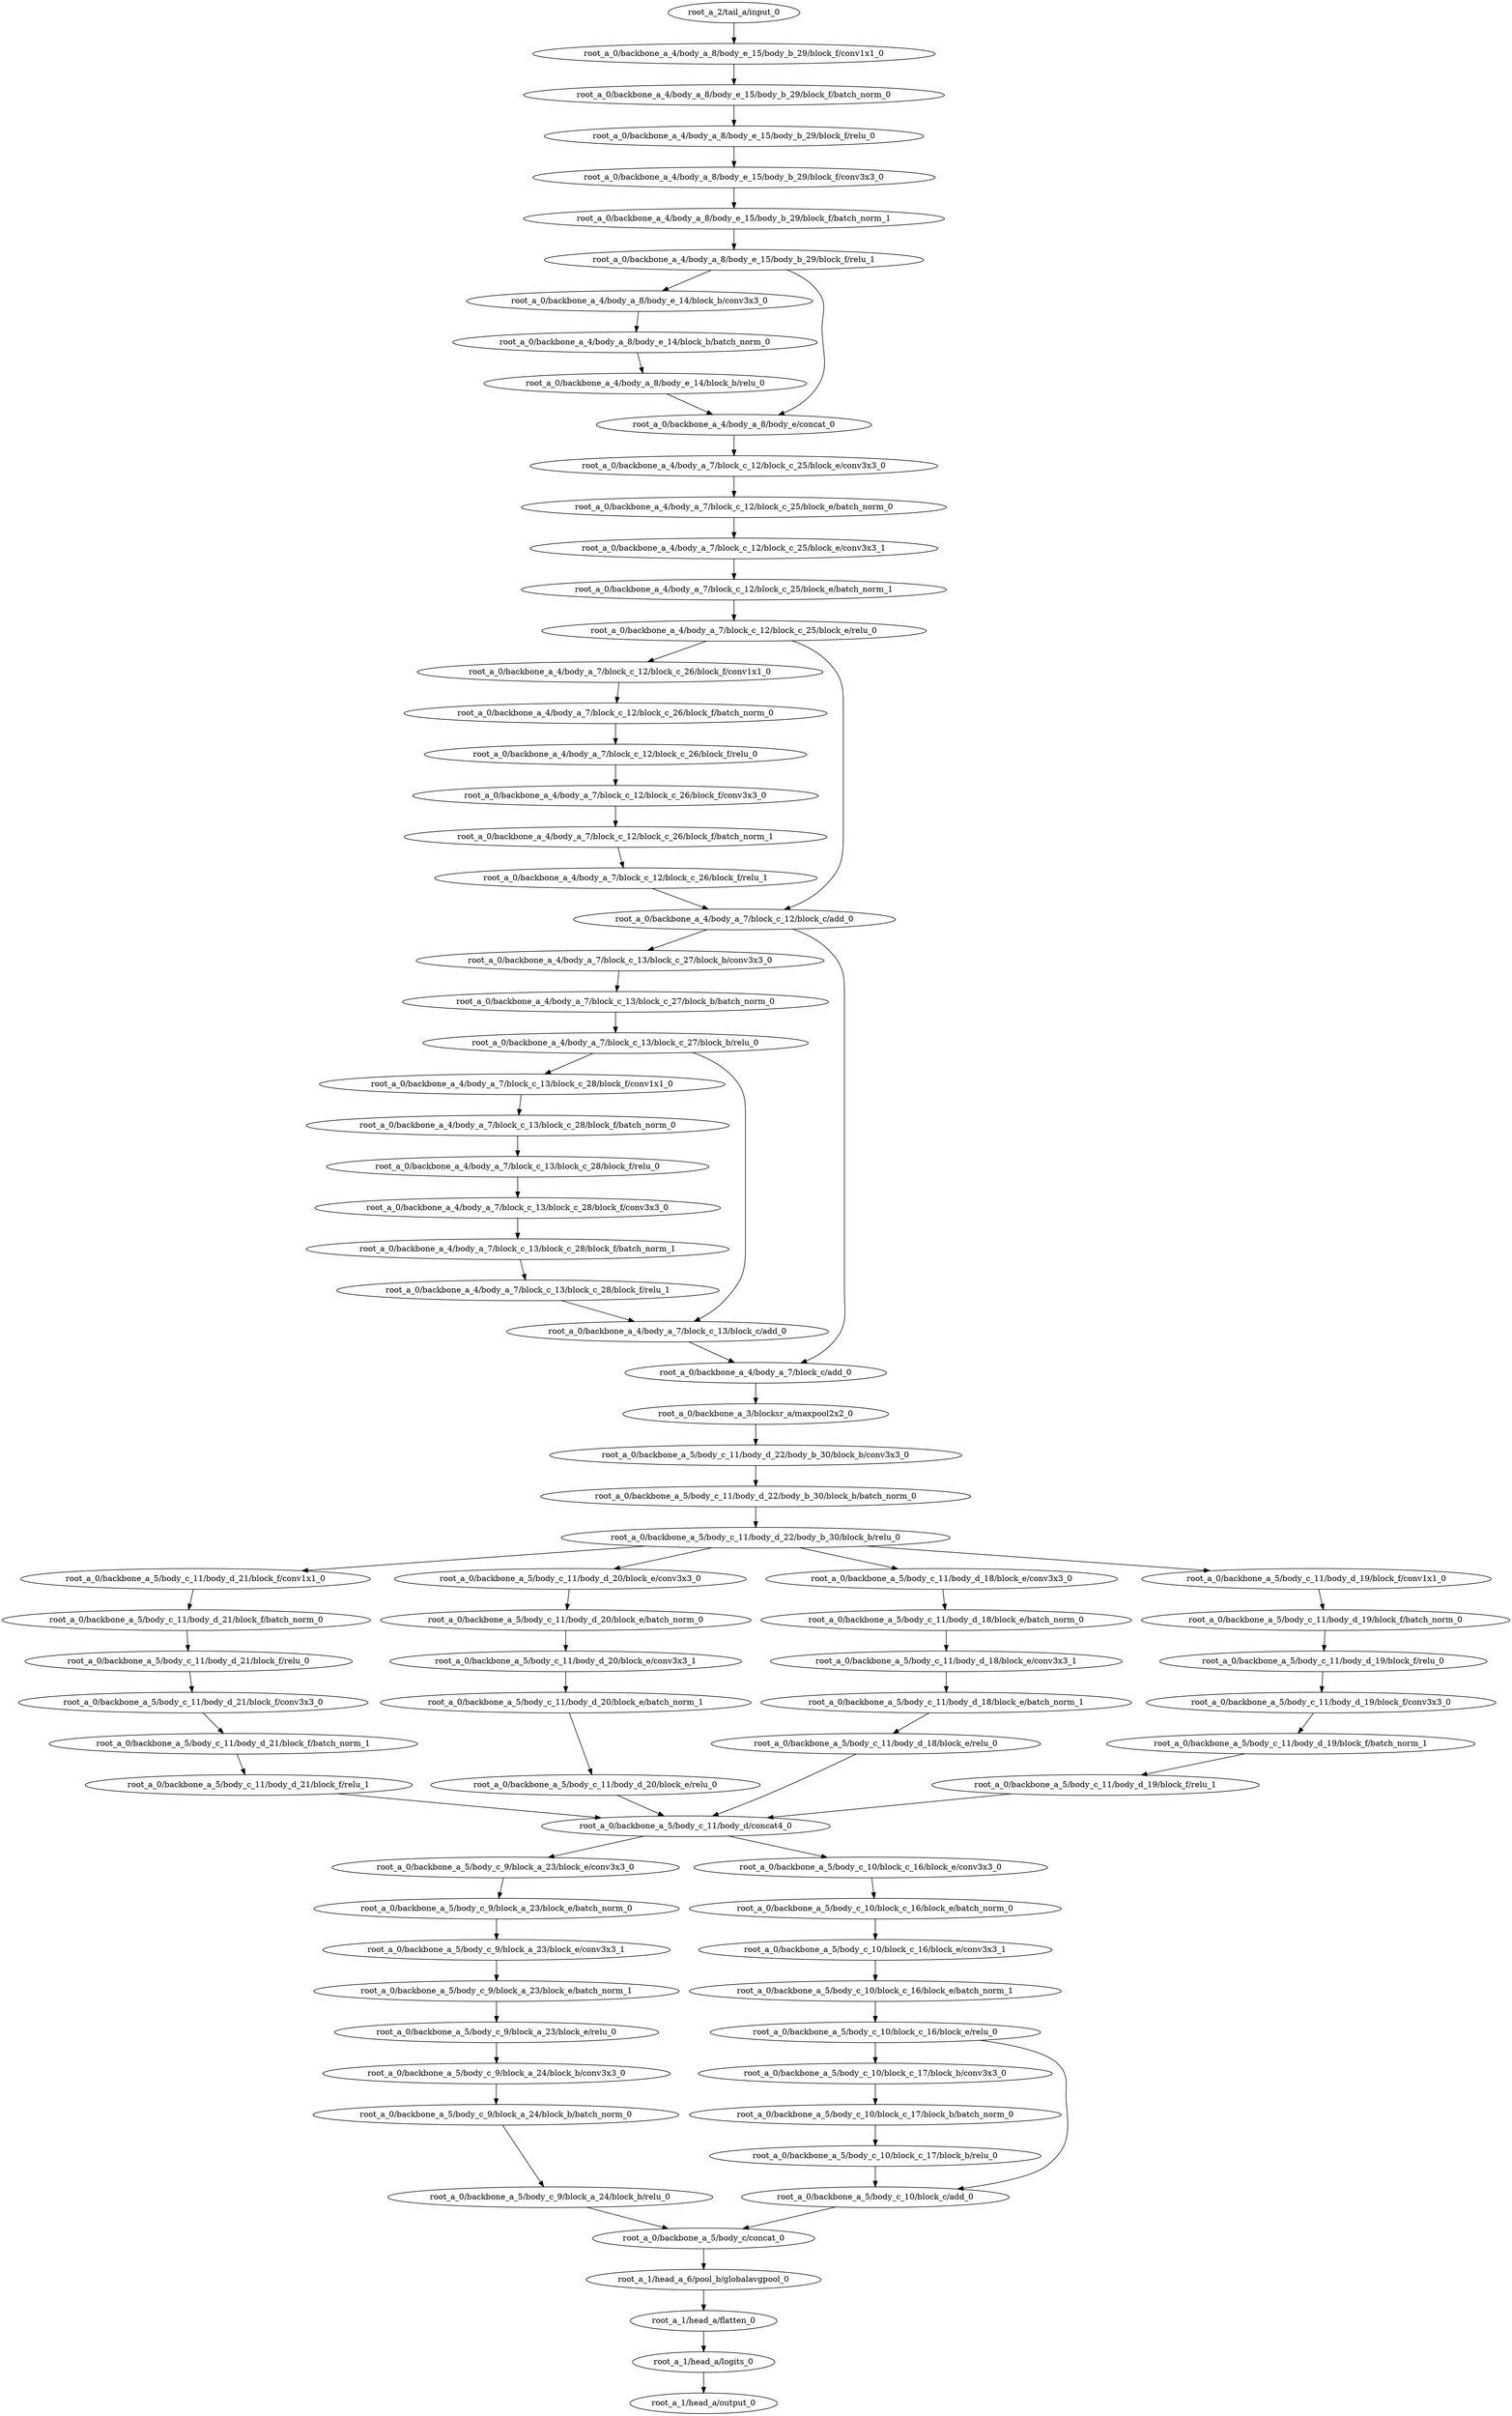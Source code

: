 digraph root_a {
	"root_a_2/tail_a/input_0"
	"root_a_0/backbone_a_4/body_a_8/body_e_15/body_b_29/block_f/conv1x1_0"
	"root_a_0/backbone_a_4/body_a_8/body_e_15/body_b_29/block_f/batch_norm_0"
	"root_a_0/backbone_a_4/body_a_8/body_e_15/body_b_29/block_f/relu_0"
	"root_a_0/backbone_a_4/body_a_8/body_e_15/body_b_29/block_f/conv3x3_0"
	"root_a_0/backbone_a_4/body_a_8/body_e_15/body_b_29/block_f/batch_norm_1"
	"root_a_0/backbone_a_4/body_a_8/body_e_15/body_b_29/block_f/relu_1"
	"root_a_0/backbone_a_4/body_a_8/body_e_14/block_b/conv3x3_0"
	"root_a_0/backbone_a_4/body_a_8/body_e_14/block_b/batch_norm_0"
	"root_a_0/backbone_a_4/body_a_8/body_e_14/block_b/relu_0"
	"root_a_0/backbone_a_4/body_a_8/body_e/concat_0"
	"root_a_0/backbone_a_4/body_a_7/block_c_12/block_c_25/block_e/conv3x3_0"
	"root_a_0/backbone_a_4/body_a_7/block_c_12/block_c_25/block_e/batch_norm_0"
	"root_a_0/backbone_a_4/body_a_7/block_c_12/block_c_25/block_e/conv3x3_1"
	"root_a_0/backbone_a_4/body_a_7/block_c_12/block_c_25/block_e/batch_norm_1"
	"root_a_0/backbone_a_4/body_a_7/block_c_12/block_c_25/block_e/relu_0"
	"root_a_0/backbone_a_4/body_a_7/block_c_12/block_c_26/block_f/conv1x1_0"
	"root_a_0/backbone_a_4/body_a_7/block_c_12/block_c_26/block_f/batch_norm_0"
	"root_a_0/backbone_a_4/body_a_7/block_c_12/block_c_26/block_f/relu_0"
	"root_a_0/backbone_a_4/body_a_7/block_c_12/block_c_26/block_f/conv3x3_0"
	"root_a_0/backbone_a_4/body_a_7/block_c_12/block_c_26/block_f/batch_norm_1"
	"root_a_0/backbone_a_4/body_a_7/block_c_12/block_c_26/block_f/relu_1"
	"root_a_0/backbone_a_4/body_a_7/block_c_12/block_c/add_0"
	"root_a_0/backbone_a_4/body_a_7/block_c_13/block_c_27/block_b/conv3x3_0"
	"root_a_0/backbone_a_4/body_a_7/block_c_13/block_c_27/block_b/batch_norm_0"
	"root_a_0/backbone_a_4/body_a_7/block_c_13/block_c_27/block_b/relu_0"
	"root_a_0/backbone_a_4/body_a_7/block_c_13/block_c_28/block_f/conv1x1_0"
	"root_a_0/backbone_a_4/body_a_7/block_c_13/block_c_28/block_f/batch_norm_0"
	"root_a_0/backbone_a_4/body_a_7/block_c_13/block_c_28/block_f/relu_0"
	"root_a_0/backbone_a_4/body_a_7/block_c_13/block_c_28/block_f/conv3x3_0"
	"root_a_0/backbone_a_4/body_a_7/block_c_13/block_c_28/block_f/batch_norm_1"
	"root_a_0/backbone_a_4/body_a_7/block_c_13/block_c_28/block_f/relu_1"
	"root_a_0/backbone_a_4/body_a_7/block_c_13/block_c/add_0"
	"root_a_0/backbone_a_4/body_a_7/block_c/add_0"
	"root_a_0/backbone_a_3/blocksr_a/maxpool2x2_0"
	"root_a_0/backbone_a_5/body_c_11/body_d_22/body_b_30/block_b/conv3x3_0"
	"root_a_0/backbone_a_5/body_c_11/body_d_22/body_b_30/block_b/batch_norm_0"
	"root_a_0/backbone_a_5/body_c_11/body_d_22/body_b_30/block_b/relu_0"
	"root_a_0/backbone_a_5/body_c_11/body_d_21/block_f/conv1x1_0"
	"root_a_0/backbone_a_5/body_c_11/body_d_21/block_f/batch_norm_0"
	"root_a_0/backbone_a_5/body_c_11/body_d_21/block_f/relu_0"
	"root_a_0/backbone_a_5/body_c_11/body_d_21/block_f/conv3x3_0"
	"root_a_0/backbone_a_5/body_c_11/body_d_21/block_f/batch_norm_1"
	"root_a_0/backbone_a_5/body_c_11/body_d_21/block_f/relu_1"
	"root_a_0/backbone_a_5/body_c_11/body_d_20/block_e/conv3x3_0"
	"root_a_0/backbone_a_5/body_c_11/body_d_20/block_e/batch_norm_0"
	"root_a_0/backbone_a_5/body_c_11/body_d_20/block_e/conv3x3_1"
	"root_a_0/backbone_a_5/body_c_11/body_d_20/block_e/batch_norm_1"
	"root_a_0/backbone_a_5/body_c_11/body_d_20/block_e/relu_0"
	"root_a_0/backbone_a_5/body_c_11/body_d_18/block_e/conv3x3_0"
	"root_a_0/backbone_a_5/body_c_11/body_d_18/block_e/batch_norm_0"
	"root_a_0/backbone_a_5/body_c_11/body_d_18/block_e/conv3x3_1"
	"root_a_0/backbone_a_5/body_c_11/body_d_18/block_e/batch_norm_1"
	"root_a_0/backbone_a_5/body_c_11/body_d_18/block_e/relu_0"
	"root_a_0/backbone_a_5/body_c_11/body_d_19/block_f/conv1x1_0"
	"root_a_0/backbone_a_5/body_c_11/body_d_19/block_f/batch_norm_0"
	"root_a_0/backbone_a_5/body_c_11/body_d_19/block_f/relu_0"
	"root_a_0/backbone_a_5/body_c_11/body_d_19/block_f/conv3x3_0"
	"root_a_0/backbone_a_5/body_c_11/body_d_19/block_f/batch_norm_1"
	"root_a_0/backbone_a_5/body_c_11/body_d_19/block_f/relu_1"
	"root_a_0/backbone_a_5/body_c_11/body_d/concat4_0"
	"root_a_0/backbone_a_5/body_c_9/block_a_23/block_e/conv3x3_0"
	"root_a_0/backbone_a_5/body_c_9/block_a_23/block_e/batch_norm_0"
	"root_a_0/backbone_a_5/body_c_9/block_a_23/block_e/conv3x3_1"
	"root_a_0/backbone_a_5/body_c_9/block_a_23/block_e/batch_norm_1"
	"root_a_0/backbone_a_5/body_c_9/block_a_23/block_e/relu_0"
	"root_a_0/backbone_a_5/body_c_9/block_a_24/block_b/conv3x3_0"
	"root_a_0/backbone_a_5/body_c_9/block_a_24/block_b/batch_norm_0"
	"root_a_0/backbone_a_5/body_c_9/block_a_24/block_b/relu_0"
	"root_a_0/backbone_a_5/body_c_10/block_c_16/block_e/conv3x3_0"
	"root_a_0/backbone_a_5/body_c_10/block_c_16/block_e/batch_norm_0"
	"root_a_0/backbone_a_5/body_c_10/block_c_16/block_e/conv3x3_1"
	"root_a_0/backbone_a_5/body_c_10/block_c_16/block_e/batch_norm_1"
	"root_a_0/backbone_a_5/body_c_10/block_c_16/block_e/relu_0"
	"root_a_0/backbone_a_5/body_c_10/block_c_17/block_b/conv3x3_0"
	"root_a_0/backbone_a_5/body_c_10/block_c_17/block_b/batch_norm_0"
	"root_a_0/backbone_a_5/body_c_10/block_c_17/block_b/relu_0"
	"root_a_0/backbone_a_5/body_c_10/block_c/add_0"
	"root_a_0/backbone_a_5/body_c/concat_0"
	"root_a_1/head_a_6/pool_b/globalavgpool_0"
	"root_a_1/head_a/flatten_0"
	"root_a_1/head_a/logits_0"
	"root_a_1/head_a/output_0"

	"root_a_2/tail_a/input_0" -> "root_a_0/backbone_a_4/body_a_8/body_e_15/body_b_29/block_f/conv1x1_0"
	"root_a_0/backbone_a_4/body_a_8/body_e_15/body_b_29/block_f/conv1x1_0" -> "root_a_0/backbone_a_4/body_a_8/body_e_15/body_b_29/block_f/batch_norm_0"
	"root_a_0/backbone_a_4/body_a_8/body_e_15/body_b_29/block_f/batch_norm_0" -> "root_a_0/backbone_a_4/body_a_8/body_e_15/body_b_29/block_f/relu_0"
	"root_a_0/backbone_a_4/body_a_8/body_e_15/body_b_29/block_f/relu_0" -> "root_a_0/backbone_a_4/body_a_8/body_e_15/body_b_29/block_f/conv3x3_0"
	"root_a_0/backbone_a_4/body_a_8/body_e_15/body_b_29/block_f/conv3x3_0" -> "root_a_0/backbone_a_4/body_a_8/body_e_15/body_b_29/block_f/batch_norm_1"
	"root_a_0/backbone_a_4/body_a_8/body_e_15/body_b_29/block_f/batch_norm_1" -> "root_a_0/backbone_a_4/body_a_8/body_e_15/body_b_29/block_f/relu_1"
	"root_a_0/backbone_a_4/body_a_8/body_e_15/body_b_29/block_f/relu_1" -> "root_a_0/backbone_a_4/body_a_8/body_e_14/block_b/conv3x3_0"
	"root_a_0/backbone_a_4/body_a_8/body_e_14/block_b/conv3x3_0" -> "root_a_0/backbone_a_4/body_a_8/body_e_14/block_b/batch_norm_0"
	"root_a_0/backbone_a_4/body_a_8/body_e_14/block_b/batch_norm_0" -> "root_a_0/backbone_a_4/body_a_8/body_e_14/block_b/relu_0"
	"root_a_0/backbone_a_4/body_a_8/body_e_14/block_b/relu_0" -> "root_a_0/backbone_a_4/body_a_8/body_e/concat_0"
	"root_a_0/backbone_a_4/body_a_8/body_e_15/body_b_29/block_f/relu_1" -> "root_a_0/backbone_a_4/body_a_8/body_e/concat_0"
	"root_a_0/backbone_a_4/body_a_8/body_e/concat_0" -> "root_a_0/backbone_a_4/body_a_7/block_c_12/block_c_25/block_e/conv3x3_0"
	"root_a_0/backbone_a_4/body_a_7/block_c_12/block_c_25/block_e/conv3x3_0" -> "root_a_0/backbone_a_4/body_a_7/block_c_12/block_c_25/block_e/batch_norm_0"
	"root_a_0/backbone_a_4/body_a_7/block_c_12/block_c_25/block_e/batch_norm_0" -> "root_a_0/backbone_a_4/body_a_7/block_c_12/block_c_25/block_e/conv3x3_1"
	"root_a_0/backbone_a_4/body_a_7/block_c_12/block_c_25/block_e/conv3x3_1" -> "root_a_0/backbone_a_4/body_a_7/block_c_12/block_c_25/block_e/batch_norm_1"
	"root_a_0/backbone_a_4/body_a_7/block_c_12/block_c_25/block_e/batch_norm_1" -> "root_a_0/backbone_a_4/body_a_7/block_c_12/block_c_25/block_e/relu_0"
	"root_a_0/backbone_a_4/body_a_7/block_c_12/block_c_25/block_e/relu_0" -> "root_a_0/backbone_a_4/body_a_7/block_c_12/block_c_26/block_f/conv1x1_0"
	"root_a_0/backbone_a_4/body_a_7/block_c_12/block_c_26/block_f/conv1x1_0" -> "root_a_0/backbone_a_4/body_a_7/block_c_12/block_c_26/block_f/batch_norm_0"
	"root_a_0/backbone_a_4/body_a_7/block_c_12/block_c_26/block_f/batch_norm_0" -> "root_a_0/backbone_a_4/body_a_7/block_c_12/block_c_26/block_f/relu_0"
	"root_a_0/backbone_a_4/body_a_7/block_c_12/block_c_26/block_f/relu_0" -> "root_a_0/backbone_a_4/body_a_7/block_c_12/block_c_26/block_f/conv3x3_0"
	"root_a_0/backbone_a_4/body_a_7/block_c_12/block_c_26/block_f/conv3x3_0" -> "root_a_0/backbone_a_4/body_a_7/block_c_12/block_c_26/block_f/batch_norm_1"
	"root_a_0/backbone_a_4/body_a_7/block_c_12/block_c_26/block_f/batch_norm_1" -> "root_a_0/backbone_a_4/body_a_7/block_c_12/block_c_26/block_f/relu_1"
	"root_a_0/backbone_a_4/body_a_7/block_c_12/block_c_25/block_e/relu_0" -> "root_a_0/backbone_a_4/body_a_7/block_c_12/block_c/add_0"
	"root_a_0/backbone_a_4/body_a_7/block_c_12/block_c_26/block_f/relu_1" -> "root_a_0/backbone_a_4/body_a_7/block_c_12/block_c/add_0"
	"root_a_0/backbone_a_4/body_a_7/block_c_12/block_c/add_0" -> "root_a_0/backbone_a_4/body_a_7/block_c_13/block_c_27/block_b/conv3x3_0"
	"root_a_0/backbone_a_4/body_a_7/block_c_13/block_c_27/block_b/conv3x3_0" -> "root_a_0/backbone_a_4/body_a_7/block_c_13/block_c_27/block_b/batch_norm_0"
	"root_a_0/backbone_a_4/body_a_7/block_c_13/block_c_27/block_b/batch_norm_0" -> "root_a_0/backbone_a_4/body_a_7/block_c_13/block_c_27/block_b/relu_0"
	"root_a_0/backbone_a_4/body_a_7/block_c_13/block_c_27/block_b/relu_0" -> "root_a_0/backbone_a_4/body_a_7/block_c_13/block_c_28/block_f/conv1x1_0"
	"root_a_0/backbone_a_4/body_a_7/block_c_13/block_c_28/block_f/conv1x1_0" -> "root_a_0/backbone_a_4/body_a_7/block_c_13/block_c_28/block_f/batch_norm_0"
	"root_a_0/backbone_a_4/body_a_7/block_c_13/block_c_28/block_f/batch_norm_0" -> "root_a_0/backbone_a_4/body_a_7/block_c_13/block_c_28/block_f/relu_0"
	"root_a_0/backbone_a_4/body_a_7/block_c_13/block_c_28/block_f/relu_0" -> "root_a_0/backbone_a_4/body_a_7/block_c_13/block_c_28/block_f/conv3x3_0"
	"root_a_0/backbone_a_4/body_a_7/block_c_13/block_c_28/block_f/conv3x3_0" -> "root_a_0/backbone_a_4/body_a_7/block_c_13/block_c_28/block_f/batch_norm_1"
	"root_a_0/backbone_a_4/body_a_7/block_c_13/block_c_28/block_f/batch_norm_1" -> "root_a_0/backbone_a_4/body_a_7/block_c_13/block_c_28/block_f/relu_1"
	"root_a_0/backbone_a_4/body_a_7/block_c_13/block_c_28/block_f/relu_1" -> "root_a_0/backbone_a_4/body_a_7/block_c_13/block_c/add_0"
	"root_a_0/backbone_a_4/body_a_7/block_c_13/block_c_27/block_b/relu_0" -> "root_a_0/backbone_a_4/body_a_7/block_c_13/block_c/add_0"
	"root_a_0/backbone_a_4/body_a_7/block_c_13/block_c/add_0" -> "root_a_0/backbone_a_4/body_a_7/block_c/add_0"
	"root_a_0/backbone_a_4/body_a_7/block_c_12/block_c/add_0" -> "root_a_0/backbone_a_4/body_a_7/block_c/add_0"
	"root_a_0/backbone_a_4/body_a_7/block_c/add_0" -> "root_a_0/backbone_a_3/blocksr_a/maxpool2x2_0"
	"root_a_0/backbone_a_3/blocksr_a/maxpool2x2_0" -> "root_a_0/backbone_a_5/body_c_11/body_d_22/body_b_30/block_b/conv3x3_0"
	"root_a_0/backbone_a_5/body_c_11/body_d_22/body_b_30/block_b/conv3x3_0" -> "root_a_0/backbone_a_5/body_c_11/body_d_22/body_b_30/block_b/batch_norm_0"
	"root_a_0/backbone_a_5/body_c_11/body_d_22/body_b_30/block_b/batch_norm_0" -> "root_a_0/backbone_a_5/body_c_11/body_d_22/body_b_30/block_b/relu_0"
	"root_a_0/backbone_a_5/body_c_11/body_d_22/body_b_30/block_b/relu_0" -> "root_a_0/backbone_a_5/body_c_11/body_d_21/block_f/conv1x1_0"
	"root_a_0/backbone_a_5/body_c_11/body_d_21/block_f/conv1x1_0" -> "root_a_0/backbone_a_5/body_c_11/body_d_21/block_f/batch_norm_0"
	"root_a_0/backbone_a_5/body_c_11/body_d_21/block_f/batch_norm_0" -> "root_a_0/backbone_a_5/body_c_11/body_d_21/block_f/relu_0"
	"root_a_0/backbone_a_5/body_c_11/body_d_21/block_f/relu_0" -> "root_a_0/backbone_a_5/body_c_11/body_d_21/block_f/conv3x3_0"
	"root_a_0/backbone_a_5/body_c_11/body_d_21/block_f/conv3x3_0" -> "root_a_0/backbone_a_5/body_c_11/body_d_21/block_f/batch_norm_1"
	"root_a_0/backbone_a_5/body_c_11/body_d_21/block_f/batch_norm_1" -> "root_a_0/backbone_a_5/body_c_11/body_d_21/block_f/relu_1"
	"root_a_0/backbone_a_5/body_c_11/body_d_22/body_b_30/block_b/relu_0" -> "root_a_0/backbone_a_5/body_c_11/body_d_20/block_e/conv3x3_0"
	"root_a_0/backbone_a_5/body_c_11/body_d_20/block_e/conv3x3_0" -> "root_a_0/backbone_a_5/body_c_11/body_d_20/block_e/batch_norm_0"
	"root_a_0/backbone_a_5/body_c_11/body_d_20/block_e/batch_norm_0" -> "root_a_0/backbone_a_5/body_c_11/body_d_20/block_e/conv3x3_1"
	"root_a_0/backbone_a_5/body_c_11/body_d_20/block_e/conv3x3_1" -> "root_a_0/backbone_a_5/body_c_11/body_d_20/block_e/batch_norm_1"
	"root_a_0/backbone_a_5/body_c_11/body_d_20/block_e/batch_norm_1" -> "root_a_0/backbone_a_5/body_c_11/body_d_20/block_e/relu_0"
	"root_a_0/backbone_a_5/body_c_11/body_d_22/body_b_30/block_b/relu_0" -> "root_a_0/backbone_a_5/body_c_11/body_d_18/block_e/conv3x3_0"
	"root_a_0/backbone_a_5/body_c_11/body_d_18/block_e/conv3x3_0" -> "root_a_0/backbone_a_5/body_c_11/body_d_18/block_e/batch_norm_0"
	"root_a_0/backbone_a_5/body_c_11/body_d_18/block_e/batch_norm_0" -> "root_a_0/backbone_a_5/body_c_11/body_d_18/block_e/conv3x3_1"
	"root_a_0/backbone_a_5/body_c_11/body_d_18/block_e/conv3x3_1" -> "root_a_0/backbone_a_5/body_c_11/body_d_18/block_e/batch_norm_1"
	"root_a_0/backbone_a_5/body_c_11/body_d_18/block_e/batch_norm_1" -> "root_a_0/backbone_a_5/body_c_11/body_d_18/block_e/relu_0"
	"root_a_0/backbone_a_5/body_c_11/body_d_22/body_b_30/block_b/relu_0" -> "root_a_0/backbone_a_5/body_c_11/body_d_19/block_f/conv1x1_0"
	"root_a_0/backbone_a_5/body_c_11/body_d_19/block_f/conv1x1_0" -> "root_a_0/backbone_a_5/body_c_11/body_d_19/block_f/batch_norm_0"
	"root_a_0/backbone_a_5/body_c_11/body_d_19/block_f/batch_norm_0" -> "root_a_0/backbone_a_5/body_c_11/body_d_19/block_f/relu_0"
	"root_a_0/backbone_a_5/body_c_11/body_d_19/block_f/relu_0" -> "root_a_0/backbone_a_5/body_c_11/body_d_19/block_f/conv3x3_0"
	"root_a_0/backbone_a_5/body_c_11/body_d_19/block_f/conv3x3_0" -> "root_a_0/backbone_a_5/body_c_11/body_d_19/block_f/batch_norm_1"
	"root_a_0/backbone_a_5/body_c_11/body_d_19/block_f/batch_norm_1" -> "root_a_0/backbone_a_5/body_c_11/body_d_19/block_f/relu_1"
	"root_a_0/backbone_a_5/body_c_11/body_d_21/block_f/relu_1" -> "root_a_0/backbone_a_5/body_c_11/body_d/concat4_0"
	"root_a_0/backbone_a_5/body_c_11/body_d_20/block_e/relu_0" -> "root_a_0/backbone_a_5/body_c_11/body_d/concat4_0"
	"root_a_0/backbone_a_5/body_c_11/body_d_18/block_e/relu_0" -> "root_a_0/backbone_a_5/body_c_11/body_d/concat4_0"
	"root_a_0/backbone_a_5/body_c_11/body_d_19/block_f/relu_1" -> "root_a_0/backbone_a_5/body_c_11/body_d/concat4_0"
	"root_a_0/backbone_a_5/body_c_11/body_d/concat4_0" -> "root_a_0/backbone_a_5/body_c_9/block_a_23/block_e/conv3x3_0"
	"root_a_0/backbone_a_5/body_c_9/block_a_23/block_e/conv3x3_0" -> "root_a_0/backbone_a_5/body_c_9/block_a_23/block_e/batch_norm_0"
	"root_a_0/backbone_a_5/body_c_9/block_a_23/block_e/batch_norm_0" -> "root_a_0/backbone_a_5/body_c_9/block_a_23/block_e/conv3x3_1"
	"root_a_0/backbone_a_5/body_c_9/block_a_23/block_e/conv3x3_1" -> "root_a_0/backbone_a_5/body_c_9/block_a_23/block_e/batch_norm_1"
	"root_a_0/backbone_a_5/body_c_9/block_a_23/block_e/batch_norm_1" -> "root_a_0/backbone_a_5/body_c_9/block_a_23/block_e/relu_0"
	"root_a_0/backbone_a_5/body_c_9/block_a_23/block_e/relu_0" -> "root_a_0/backbone_a_5/body_c_9/block_a_24/block_b/conv3x3_0"
	"root_a_0/backbone_a_5/body_c_9/block_a_24/block_b/conv3x3_0" -> "root_a_0/backbone_a_5/body_c_9/block_a_24/block_b/batch_norm_0"
	"root_a_0/backbone_a_5/body_c_9/block_a_24/block_b/batch_norm_0" -> "root_a_0/backbone_a_5/body_c_9/block_a_24/block_b/relu_0"
	"root_a_0/backbone_a_5/body_c_11/body_d/concat4_0" -> "root_a_0/backbone_a_5/body_c_10/block_c_16/block_e/conv3x3_0"
	"root_a_0/backbone_a_5/body_c_10/block_c_16/block_e/conv3x3_0" -> "root_a_0/backbone_a_5/body_c_10/block_c_16/block_e/batch_norm_0"
	"root_a_0/backbone_a_5/body_c_10/block_c_16/block_e/batch_norm_0" -> "root_a_0/backbone_a_5/body_c_10/block_c_16/block_e/conv3x3_1"
	"root_a_0/backbone_a_5/body_c_10/block_c_16/block_e/conv3x3_1" -> "root_a_0/backbone_a_5/body_c_10/block_c_16/block_e/batch_norm_1"
	"root_a_0/backbone_a_5/body_c_10/block_c_16/block_e/batch_norm_1" -> "root_a_0/backbone_a_5/body_c_10/block_c_16/block_e/relu_0"
	"root_a_0/backbone_a_5/body_c_10/block_c_16/block_e/relu_0" -> "root_a_0/backbone_a_5/body_c_10/block_c_17/block_b/conv3x3_0"
	"root_a_0/backbone_a_5/body_c_10/block_c_17/block_b/conv3x3_0" -> "root_a_0/backbone_a_5/body_c_10/block_c_17/block_b/batch_norm_0"
	"root_a_0/backbone_a_5/body_c_10/block_c_17/block_b/batch_norm_0" -> "root_a_0/backbone_a_5/body_c_10/block_c_17/block_b/relu_0"
	"root_a_0/backbone_a_5/body_c_10/block_c_17/block_b/relu_0" -> "root_a_0/backbone_a_5/body_c_10/block_c/add_0"
	"root_a_0/backbone_a_5/body_c_10/block_c_16/block_e/relu_0" -> "root_a_0/backbone_a_5/body_c_10/block_c/add_0"
	"root_a_0/backbone_a_5/body_c_9/block_a_24/block_b/relu_0" -> "root_a_0/backbone_a_5/body_c/concat_0"
	"root_a_0/backbone_a_5/body_c_10/block_c/add_0" -> "root_a_0/backbone_a_5/body_c/concat_0"
	"root_a_0/backbone_a_5/body_c/concat_0" -> "root_a_1/head_a_6/pool_b/globalavgpool_0"
	"root_a_1/head_a_6/pool_b/globalavgpool_0" -> "root_a_1/head_a/flatten_0"
	"root_a_1/head_a/flatten_0" -> "root_a_1/head_a/logits_0"
	"root_a_1/head_a/logits_0" -> "root_a_1/head_a/output_0"

}